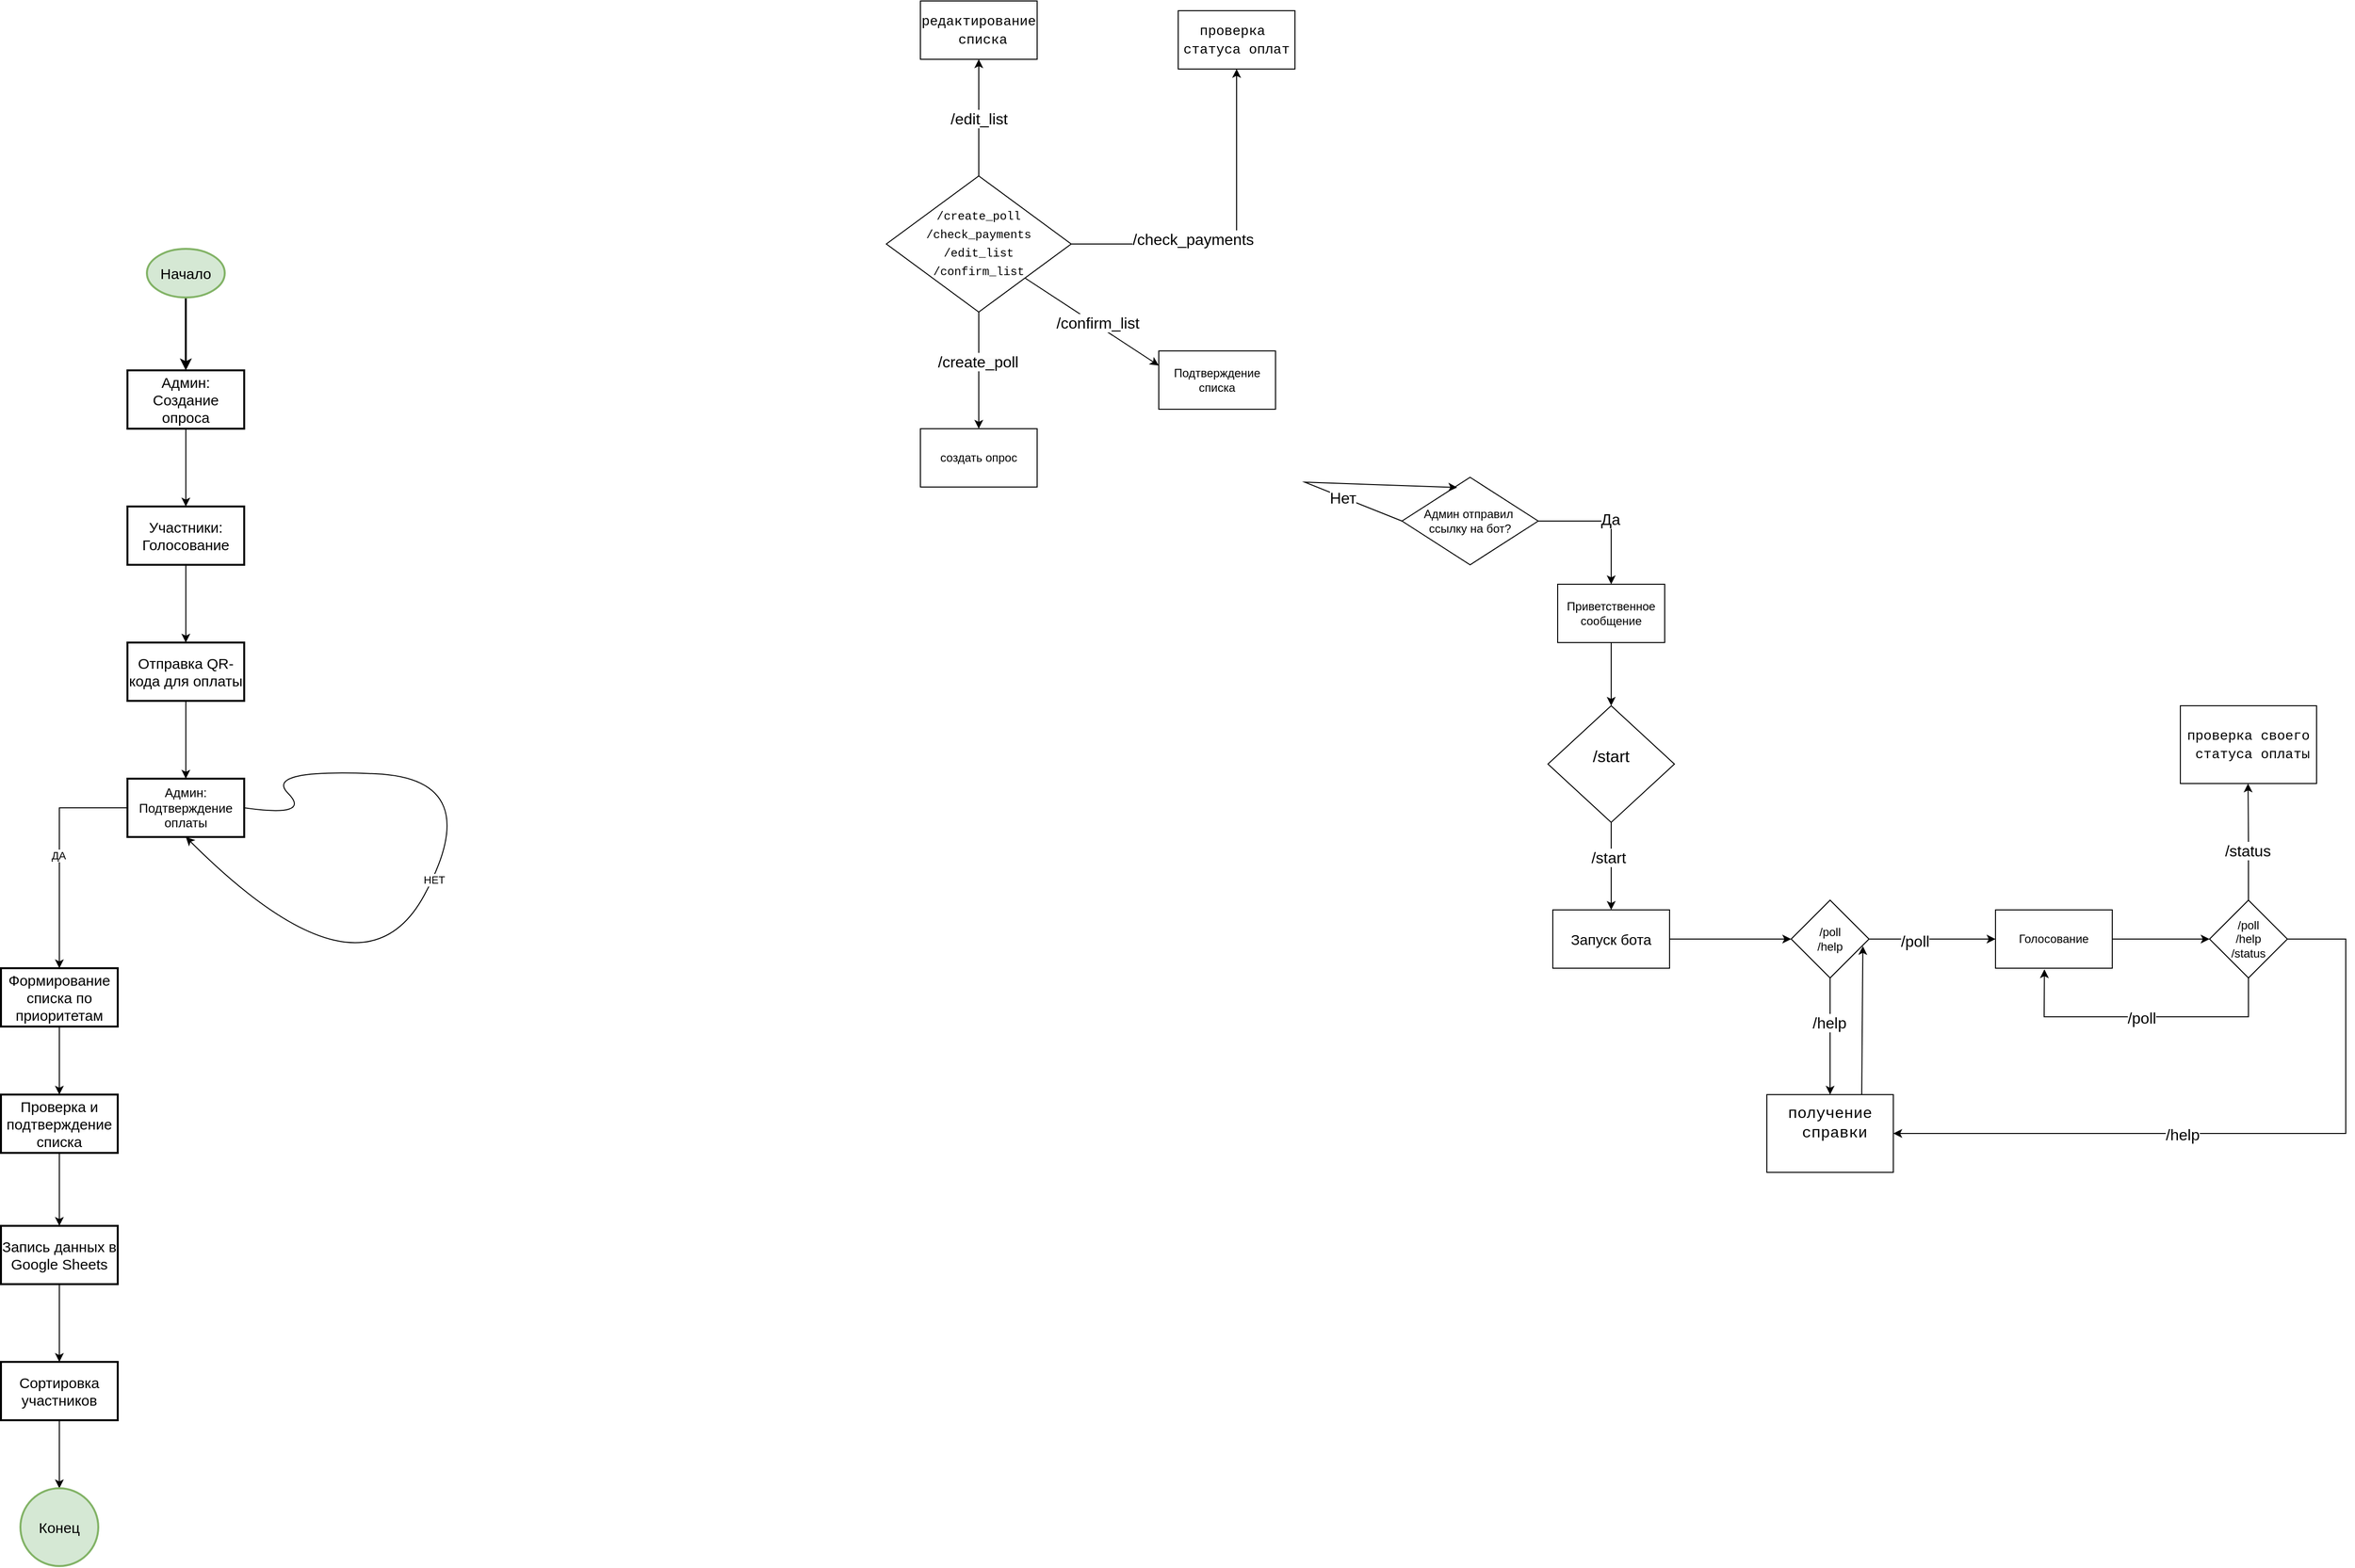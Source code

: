 <mxfile version="26.1.0">
  <diagram name="Страница — 1" id="Jb-5Hu8HWLz_g-Zm4u8E">
    <mxGraphModel dx="1542" dy="872" grid="1" gridSize="10" guides="1" tooltips="1" connect="1" arrows="1" fold="1" page="1" pageScale="1" pageWidth="3000" pageHeight="3000" math="0" shadow="0">
      <root>
        <mxCell id="0" />
        <mxCell id="1" parent="0" />
        <mxCell id="6FAnHJaDgQSI7gQvsbUK-6" value="" style="edgeStyle=orthogonalEdgeStyle;rounded=0;orthogonalLoop=1;jettySize=auto;html=1;" parent="1" source="6FAnHJaDgQSI7gQvsbUK-2" target="6FAnHJaDgQSI7gQvsbUK-5" edge="1">
          <mxGeometry relative="1" as="geometry" />
        </mxCell>
        <mxCell id="6FAnHJaDgQSI7gQvsbUK-7" value="&lt;font style=&quot;font-size: 16px;&quot;&gt;Да&lt;/font&gt;" style="edgeLabel;html=1;align=center;verticalAlign=middle;resizable=0;points=[];" parent="6FAnHJaDgQSI7gQvsbUK-6" vertex="1" connectable="0">
          <mxGeometry x="-0.191" y="2" relative="1" as="geometry">
            <mxPoint x="17" as="offset" />
          </mxGeometry>
        </mxCell>
        <mxCell id="6FAnHJaDgQSI7gQvsbUK-2" value="Админ отправил&amp;nbsp;&lt;div&gt;ссылку на бот?&lt;/div&gt;" style="rhombus;whiteSpace=wrap;html=1;rounded=0;fillColor=none;" parent="1" vertex="1">
          <mxGeometry x="1790" y="590" width="140" height="90" as="geometry" />
        </mxCell>
        <mxCell id="6FAnHJaDgQSI7gQvsbUK-5" value="Приветственное сообщение" style="rounded=0;whiteSpace=wrap;html=1;" parent="1" vertex="1">
          <mxGeometry x="1950" y="700" width="110" height="60" as="geometry" />
        </mxCell>
        <mxCell id="6FAnHJaDgQSI7gQvsbUK-30" value="" style="edgeStyle=orthogonalEdgeStyle;rounded=0;orthogonalLoop=1;jettySize=auto;html=1;" parent="1" source="6FAnHJaDgQSI7gQvsbUK-24" target="6FAnHJaDgQSI7gQvsbUK-29" edge="1">
          <mxGeometry relative="1" as="geometry" />
        </mxCell>
        <mxCell id="6FAnHJaDgQSI7gQvsbUK-31" value="&lt;span style=&quot;text-wrap-mode: wrap; background-color: rgb(251, 251, 251);&quot;&gt;&lt;font style=&quot;font-size: 16px;&quot;&gt;/create_poll&lt;/font&gt;&lt;/span&gt;" style="edgeLabel;html=1;align=center;verticalAlign=middle;resizable=0;points=[];" parent="6FAnHJaDgQSI7gQvsbUK-30" vertex="1" connectable="0">
          <mxGeometry x="-0.15" y="-1" relative="1" as="geometry">
            <mxPoint as="offset" />
          </mxGeometry>
        </mxCell>
        <mxCell id="6FAnHJaDgQSI7gQvsbUK-33" value="" style="edgeStyle=orthogonalEdgeStyle;rounded=0;orthogonalLoop=1;jettySize=auto;html=1;" parent="1" source="6FAnHJaDgQSI7gQvsbUK-24" target="6FAnHJaDgQSI7gQvsbUK-32" edge="1">
          <mxGeometry relative="1" as="geometry" />
        </mxCell>
        <mxCell id="6FAnHJaDgQSI7gQvsbUK-34" value="&lt;font style=&quot;font-size: 16px;&quot;&gt;/check_payments&lt;/font&gt;" style="edgeLabel;html=1;align=center;verticalAlign=middle;resizable=0;points=[];" parent="6FAnHJaDgQSI7gQvsbUK-33" vertex="1" connectable="0">
          <mxGeometry x="-0.295" y="5" relative="1" as="geometry">
            <mxPoint x="1" as="offset" />
          </mxGeometry>
        </mxCell>
        <mxCell id="6FAnHJaDgQSI7gQvsbUK-36" value="" style="edgeStyle=orthogonalEdgeStyle;rounded=0;orthogonalLoop=1;jettySize=auto;html=1;" parent="1" source="6FAnHJaDgQSI7gQvsbUK-24" target="6FAnHJaDgQSI7gQvsbUK-35" edge="1">
          <mxGeometry relative="1" as="geometry" />
        </mxCell>
        <mxCell id="6FAnHJaDgQSI7gQvsbUK-37" value="&lt;font style=&quot;font-size: 16px;&quot;&gt;/edit_list&lt;/font&gt;" style="edgeLabel;html=1;align=center;verticalAlign=middle;resizable=0;points=[];" parent="6FAnHJaDgQSI7gQvsbUK-36" vertex="1" connectable="0">
          <mxGeometry x="-0.015" relative="1" as="geometry">
            <mxPoint as="offset" />
          </mxGeometry>
        </mxCell>
        <mxCell id="6FAnHJaDgQSI7gQvsbUK-24" value="&lt;div style=&quot;font-family: Consolas, &amp;quot;Courier New&amp;quot;, monospace; line-height: 19px; white-space: pre;&quot;&gt;&lt;font&gt;/create_poll&lt;/font&gt;&lt;/div&gt;&lt;div style=&quot;font-family: Consolas, &amp;quot;Courier New&amp;quot;, monospace; line-height: 19px; white-space: pre;&quot;&gt;&lt;div style=&quot;line-height: 19px;&quot;&gt;&lt;span&gt;&lt;font&gt;/check_payments&lt;/font&gt;&lt;/span&gt;&lt;/div&gt;&lt;div style=&quot;line-height: 19px;&quot;&gt;&lt;div style=&quot;line-height: 19px;&quot;&gt;&lt;font&gt;/edit_list&lt;/font&gt;&lt;/div&gt;&lt;div style=&quot;line-height: 19px;&quot;&gt;&lt;div style=&quot;line-height: 19px;&quot;&gt;&lt;font&gt;/confirm_list&lt;/font&gt;&lt;/div&gt;&lt;/div&gt;&lt;/div&gt;&lt;/div&gt;" style="rhombus;whiteSpace=wrap;html=1;fillColor=none;" parent="1" vertex="1">
          <mxGeometry x="1260" y="280" width="190" height="140" as="geometry" />
        </mxCell>
        <mxCell id="6FAnHJaDgQSI7gQvsbUK-29" value="создать опрос" style="whiteSpace=wrap;html=1;fillColor=none;" parent="1" vertex="1">
          <mxGeometry x="1295" y="540" width="120" height="60" as="geometry" />
        </mxCell>
        <mxCell id="6FAnHJaDgQSI7gQvsbUK-32" value="&lt;div style=&quot;font-family: Consolas, &amp;quot;Courier New&amp;quot;, monospace; font-size: 14px; line-height: 19px; white-space: pre;&quot;&gt;&lt;span&gt;проверка&lt;/span&gt;&lt;span style=&quot;background-color: light-dark(#ffffff, var(--ge-dark-color, #121212));&quot;&gt; &lt;/span&gt;&lt;/div&gt;&lt;div style=&quot;font-family: Consolas, &amp;quot;Courier New&amp;quot;, monospace; font-size: 14px; line-height: 19px; white-space: pre;&quot;&gt;&lt;span style=&quot;background-color: light-dark(#ffffff, var(--ge-dark-color, #121212));&quot;&gt;статуса &lt;/span&gt;&lt;span&gt;оплат&lt;/span&gt;&lt;/div&gt;" style="whiteSpace=wrap;html=1;fillColor=none;" parent="1" vertex="1">
          <mxGeometry x="1560" y="110" width="120" height="60" as="geometry" />
        </mxCell>
        <mxCell id="6FAnHJaDgQSI7gQvsbUK-35" value="&lt;div style=&quot;font-family: Consolas, &amp;quot;Courier New&amp;quot;, monospace; font-size: 14px; line-height: 19px; white-space: pre;&quot;&gt;&lt;span&gt;редактирование&lt;/span&gt;&lt;/div&gt;&lt;div style=&quot;font-family: Consolas, &amp;quot;Courier New&amp;quot;, monospace; font-size: 14px; line-height: 19px; white-space: pre;&quot;&gt;&lt;span&gt; списка&lt;/span&gt;&lt;/div&gt;" style="whiteSpace=wrap;html=1;fillColor=none;" parent="1" vertex="1">
          <mxGeometry x="1295" y="100" width="120" height="60" as="geometry" />
        </mxCell>
        <mxCell id="6FAnHJaDgQSI7gQvsbUK-38" value="Подтверждение списка" style="rounded=0;whiteSpace=wrap;html=1;fillColor=none;" parent="1" vertex="1">
          <mxGeometry x="1540" y="460" width="120" height="60" as="geometry" />
        </mxCell>
        <mxCell id="6FAnHJaDgQSI7gQvsbUK-40" value="" style="endArrow=classic;html=1;rounded=0;entryX=0;entryY=0.25;entryDx=0;entryDy=0;exitX=1;exitY=1;exitDx=0;exitDy=0;" parent="1" source="6FAnHJaDgQSI7gQvsbUK-24" target="6FAnHJaDgQSI7gQvsbUK-38" edge="1">
          <mxGeometry width="50" height="50" relative="1" as="geometry">
            <mxPoint x="1410" y="425" as="sourcePoint" />
            <mxPoint x="1460" y="375" as="targetPoint" />
          </mxGeometry>
        </mxCell>
        <mxCell id="6FAnHJaDgQSI7gQvsbUK-41" value="&lt;font style=&quot;font-size: 16px;&quot;&gt;/confirm_list&lt;/font&gt;" style="edgeLabel;html=1;align=center;verticalAlign=middle;resizable=0;points=[];" parent="6FAnHJaDgQSI7gQvsbUK-40" vertex="1" connectable="0">
          <mxGeometry x="0.074" y="2" relative="1" as="geometry">
            <mxPoint y="-1" as="offset" />
          </mxGeometry>
        </mxCell>
        <mxCell id="6FAnHJaDgQSI7gQvsbUK-47" value="" style="edgeStyle=orthogonalEdgeStyle;rounded=0;orthogonalLoop=1;jettySize=auto;html=1;" parent="1" source="6FAnHJaDgQSI7gQvsbUK-44" target="6FAnHJaDgQSI7gQvsbUK-46" edge="1">
          <mxGeometry relative="1" as="geometry" />
        </mxCell>
        <mxCell id="6FAnHJaDgQSI7gQvsbUK-48" value="&lt;font style=&quot;font-size: 16px;&quot;&gt;/start&lt;/font&gt;" style="edgeLabel;html=1;align=center;verticalAlign=middle;resizable=0;points=[];" parent="6FAnHJaDgQSI7gQvsbUK-47" vertex="1" connectable="0">
          <mxGeometry x="-0.199" y="-3" relative="1" as="geometry">
            <mxPoint as="offset" />
          </mxGeometry>
        </mxCell>
        <mxCell id="6FAnHJaDgQSI7gQvsbUK-44" value="&lt;font style=&quot;font-size: 17px;&quot;&gt;/&lt;font style=&quot;&quot;&gt;start&lt;/font&gt;&lt;/font&gt;&lt;div&gt;&lt;br&gt;&lt;/div&gt;" style="rhombus;whiteSpace=wrap;html=1;fillColor=none;" parent="1" vertex="1">
          <mxGeometry x="1940" y="825" width="130" height="120" as="geometry" />
        </mxCell>
        <mxCell id="6FAnHJaDgQSI7gQvsbUK-51" value="" style="edgeStyle=orthogonalEdgeStyle;rounded=0;orthogonalLoop=1;jettySize=auto;html=1;" parent="1" source="6FAnHJaDgQSI7gQvsbUK-46" target="6FAnHJaDgQSI7gQvsbUK-50" edge="1">
          <mxGeometry relative="1" as="geometry" />
        </mxCell>
        <mxCell id="6FAnHJaDgQSI7gQvsbUK-46" value="&lt;font style=&quot;font-size: 15px;&quot;&gt;Запуск бота&lt;/font&gt;" style="whiteSpace=wrap;html=1;fillColor=none;" parent="1" vertex="1">
          <mxGeometry x="1945" y="1035" width="120" height="60" as="geometry" />
        </mxCell>
        <mxCell id="6FAnHJaDgQSI7gQvsbUK-49" value="" style="endArrow=classic;html=1;rounded=0;entryX=0.5;entryY=0;entryDx=0;entryDy=0;exitX=0.5;exitY=1;exitDx=0;exitDy=0;" parent="1" source="6FAnHJaDgQSI7gQvsbUK-5" target="6FAnHJaDgQSI7gQvsbUK-44" edge="1">
          <mxGeometry width="50" height="50" relative="1" as="geometry">
            <mxPoint x="2000" y="760" as="sourcePoint" />
            <mxPoint x="2056.406" y="795.625" as="targetPoint" />
          </mxGeometry>
        </mxCell>
        <mxCell id="6FAnHJaDgQSI7gQvsbUK-53" value="" style="edgeStyle=orthogonalEdgeStyle;rounded=0;orthogonalLoop=1;jettySize=auto;html=1;exitX=0.5;exitY=0;exitDx=0;exitDy=0;" parent="1" source="6FAnHJaDgQSI7gQvsbUK-64" edge="1">
          <mxGeometry relative="1" as="geometry">
            <mxPoint x="2659.58" y="1025" as="sourcePoint" />
            <mxPoint x="2659.58" y="905" as="targetPoint" />
          </mxGeometry>
        </mxCell>
        <mxCell id="6FAnHJaDgQSI7gQvsbUK-54" value="&lt;font style=&quot;font-size: 16px;&quot;&gt;/status&lt;/font&gt;" style="edgeLabel;html=1;align=center;verticalAlign=middle;resizable=0;points=[];" parent="6FAnHJaDgQSI7gQvsbUK-53" vertex="1" connectable="0">
          <mxGeometry x="-0.144" y="1" relative="1" as="geometry">
            <mxPoint as="offset" />
          </mxGeometry>
        </mxCell>
        <mxCell id="6FAnHJaDgQSI7gQvsbUK-56" value="" style="edgeStyle=orthogonalEdgeStyle;rounded=0;orthogonalLoop=1;jettySize=auto;html=1;" parent="1" source="6FAnHJaDgQSI7gQvsbUK-50" target="6FAnHJaDgQSI7gQvsbUK-55" edge="1">
          <mxGeometry relative="1" as="geometry" />
        </mxCell>
        <mxCell id="6FAnHJaDgQSI7gQvsbUK-57" value="&lt;font style=&quot;font-size: 16px;&quot;&gt;/help&lt;/font&gt;" style="edgeLabel;html=1;align=center;verticalAlign=middle;resizable=0;points=[];" parent="6FAnHJaDgQSI7gQvsbUK-56" vertex="1" connectable="0">
          <mxGeometry x="-0.236" y="-1" relative="1" as="geometry">
            <mxPoint as="offset" />
          </mxGeometry>
        </mxCell>
        <mxCell id="6FAnHJaDgQSI7gQvsbUK-62" value="" style="edgeStyle=orthogonalEdgeStyle;rounded=0;orthogonalLoop=1;jettySize=auto;html=1;" parent="1" source="6FAnHJaDgQSI7gQvsbUK-50" target="6FAnHJaDgQSI7gQvsbUK-61" edge="1">
          <mxGeometry relative="1" as="geometry" />
        </mxCell>
        <mxCell id="6FAnHJaDgQSI7gQvsbUK-63" value="&lt;font style=&quot;font-size: 16px;&quot;&gt;/poll&lt;/font&gt;" style="edgeLabel;html=1;align=center;verticalAlign=middle;resizable=0;points=[];" parent="6FAnHJaDgQSI7gQvsbUK-62" vertex="1" connectable="0">
          <mxGeometry x="-0.287" y="-2" relative="1" as="geometry">
            <mxPoint as="offset" />
          </mxGeometry>
        </mxCell>
        <mxCell id="6FAnHJaDgQSI7gQvsbUK-50" value="&lt;div&gt;&lt;span style=&quot;background-color: transparent; color: light-dark(rgb(0, 0, 0), rgb(255, 255, 255));&quot;&gt;/poll&lt;/span&gt;&lt;/div&gt;&lt;div&gt;&lt;span style=&quot;background-color: transparent; color: light-dark(rgb(0, 0, 0), rgb(255, 255, 255));&quot;&gt;/help&lt;/span&gt;&lt;/div&gt;" style="rhombus;whiteSpace=wrap;html=1;fillColor=none;" parent="1" vertex="1">
          <mxGeometry x="2190" y="1025" width="80" height="80" as="geometry" />
        </mxCell>
        <mxCell id="6FAnHJaDgQSI7gQvsbUK-52" value="&lt;div style=&quot;font-family: Consolas, &amp;quot;Courier New&amp;quot;, monospace; font-size: 14px; line-height: 19px; white-space: pre;&quot;&gt;&lt;span&gt;проверка своего&lt;/span&gt;&lt;/div&gt;&lt;div style=&quot;font-family: Consolas, &amp;quot;Courier New&amp;quot;, monospace; font-size: 14px; line-height: 19px; white-space: pre;&quot;&gt;&lt;span&gt; статуса оплаты&lt;/span&gt;&lt;/div&gt;" style="whiteSpace=wrap;html=1;fillColor=none;" parent="1" vertex="1">
          <mxGeometry x="2590" y="825" width="140" height="80" as="geometry" />
        </mxCell>
        <mxCell id="6FAnHJaDgQSI7gQvsbUK-55" value="&lt;div style=&quot;font-family: Consolas, &amp;quot;Courier New&amp;quot;, monospace; line-height: 19px; white-space: pre;&quot;&gt;&lt;div style=&quot;&quot;&gt;&lt;span&gt;&lt;font style=&quot;font-size: 16px;&quot;&gt;получение&lt;/font&gt;&lt;/span&gt;&lt;/div&gt;&lt;div style=&quot;&quot;&gt;&lt;span&gt;&lt;font style=&quot;font-size: 16px;&quot;&gt; справки&lt;/font&gt;&lt;/span&gt;&lt;/div&gt;&lt;span style=&quot;font-size: 14px; background-color: rgb(255, 255, 255);&quot;&gt;&lt;br&gt;&lt;/span&gt;&lt;/div&gt;" style="whiteSpace=wrap;html=1;fillColor=none;" parent="1" vertex="1">
          <mxGeometry x="2165" y="1225" width="130" height="80" as="geometry" />
        </mxCell>
        <mxCell id="6FAnHJaDgQSI7gQvsbUK-59" value="" style="endArrow=classic;html=1;rounded=0;entryX=0.405;entryY=0.116;entryDx=0;entryDy=0;entryPerimeter=0;" parent="1" target="6FAnHJaDgQSI7gQvsbUK-2" edge="1">
          <mxGeometry width="50" height="50" relative="1" as="geometry">
            <mxPoint x="1790" y="635" as="sourcePoint" />
            <mxPoint x="1840" y="585" as="targetPoint" />
            <Array as="points">
              <mxPoint x="1690" y="595" />
            </Array>
          </mxGeometry>
        </mxCell>
        <mxCell id="6FAnHJaDgQSI7gQvsbUK-60" value="&lt;font style=&quot;font-size: 16px;&quot;&gt;Нет&lt;/font&gt;" style="edgeLabel;html=1;align=center;verticalAlign=middle;resizable=0;points=[];" parent="6FAnHJaDgQSI7gQvsbUK-59" vertex="1" connectable="0">
          <mxGeometry x="-0.495" y="1" relative="1" as="geometry">
            <mxPoint x="1" as="offset" />
          </mxGeometry>
        </mxCell>
        <mxCell id="6FAnHJaDgQSI7gQvsbUK-65" value="" style="edgeStyle=orthogonalEdgeStyle;rounded=0;orthogonalLoop=1;jettySize=auto;html=1;" parent="1" source="6FAnHJaDgQSI7gQvsbUK-61" target="6FAnHJaDgQSI7gQvsbUK-64" edge="1">
          <mxGeometry relative="1" as="geometry" />
        </mxCell>
        <mxCell id="6FAnHJaDgQSI7gQvsbUK-61" value="Голосование" style="whiteSpace=wrap;html=1;fillColor=none;" parent="1" vertex="1">
          <mxGeometry x="2400" y="1035" width="120" height="60" as="geometry" />
        </mxCell>
        <mxCell id="6FAnHJaDgQSI7gQvsbUK-64" value="&lt;div&gt;&lt;span style=&quot;background-color: transparent; color: light-dark(rgb(0, 0, 0), rgb(255, 255, 255));&quot;&gt;/poll&lt;/span&gt;&lt;/div&gt;&lt;div&gt;&lt;span style=&quot;background-color: transparent; color: light-dark(rgb(0, 0, 0), rgb(255, 255, 255));&quot;&gt;/help&lt;/span&gt;&lt;/div&gt;&lt;div&gt;&lt;span style=&quot;background-color: transparent; color: light-dark(rgb(0, 0, 0), rgb(255, 255, 255));&quot;&gt;/status&lt;/span&gt;&lt;/div&gt;" style="rhombus;whiteSpace=wrap;html=1;fillColor=none;" parent="1" vertex="1">
          <mxGeometry x="2620" y="1025" width="80" height="80" as="geometry" />
        </mxCell>
        <mxCell id="6FAnHJaDgQSI7gQvsbUK-74" value="" style="endArrow=classic;html=1;rounded=0;entryX=0.921;entryY=0.59;entryDx=0;entryDy=0;entryPerimeter=0;exitX=0.75;exitY=0;exitDx=0;exitDy=0;" parent="1" source="6FAnHJaDgQSI7gQvsbUK-55" target="6FAnHJaDgQSI7gQvsbUK-50" edge="1">
          <mxGeometry width="50" height="50" relative="1" as="geometry">
            <mxPoint x="2260" y="1225" as="sourcePoint" />
            <mxPoint x="2310" y="1175" as="targetPoint" />
          </mxGeometry>
        </mxCell>
        <mxCell id="6FAnHJaDgQSI7gQvsbUK-78" value="" style="endArrow=classic;html=1;rounded=0;entryX=1;entryY=0.5;entryDx=0;entryDy=0;exitX=1;exitY=0.5;exitDx=0;exitDy=0;" parent="1" source="6FAnHJaDgQSI7gQvsbUK-64" target="6FAnHJaDgQSI7gQvsbUK-55" edge="1">
          <mxGeometry width="50" height="50" relative="1" as="geometry">
            <mxPoint x="2725" y="1095" as="sourcePoint" />
            <mxPoint x="2330" y="1295" as="targetPoint" />
            <Array as="points">
              <mxPoint x="2760" y="1065" />
              <mxPoint x="2760" y="1105" />
              <mxPoint x="2760" y="1265" />
            </Array>
          </mxGeometry>
        </mxCell>
        <mxCell id="6FAnHJaDgQSI7gQvsbUK-79" value="&lt;font style=&quot;font-size: 16px;&quot;&gt;/help&lt;/font&gt;" style="edgeLabel;html=1;align=center;verticalAlign=middle;resizable=0;points=[];" parent="6FAnHJaDgQSI7gQvsbUK-78" vertex="1" connectable="0">
          <mxGeometry x="0.18" y="1" relative="1" as="geometry">
            <mxPoint as="offset" />
          </mxGeometry>
        </mxCell>
        <mxCell id="6FAnHJaDgQSI7gQvsbUK-82" value="" style="endArrow=classic;html=1;rounded=0;exitX=0.5;exitY=1;exitDx=0;exitDy=0;entryX=0.419;entryY=1.019;entryDx=0;entryDy=0;entryPerimeter=0;" parent="1" source="6FAnHJaDgQSI7gQvsbUK-64" target="6FAnHJaDgQSI7gQvsbUK-61" edge="1">
          <mxGeometry width="50" height="50" relative="1" as="geometry">
            <mxPoint x="2640" y="1135" as="sourcePoint" />
            <mxPoint x="2450" y="1145" as="targetPoint" />
            <Array as="points">
              <mxPoint x="2660" y="1145" />
              <mxPoint x="2450" y="1145" />
            </Array>
          </mxGeometry>
        </mxCell>
        <mxCell id="6FAnHJaDgQSI7gQvsbUK-83" value="&lt;font style=&quot;font-size: 16px;&quot;&gt;/poll&lt;/font&gt;" style="edgeLabel;html=1;align=center;verticalAlign=middle;resizable=0;points=[];" parent="6FAnHJaDgQSI7gQvsbUK-82" vertex="1" connectable="0">
          <mxGeometry x="0.163" y="1" relative="1" as="geometry">
            <mxPoint x="24" as="offset" />
          </mxGeometry>
        </mxCell>
        <mxCell id="DNcha9Pwi-bw8J21Od16-33" value="" style="group" vertex="1" connectable="0" parent="1">
          <mxGeometry x="350" y="355" width="500" height="1355" as="geometry" />
        </mxCell>
        <mxCell id="DNcha9Pwi-bw8J21Od16-2" value="" style="edgeStyle=orthogonalEdgeStyle;rounded=0;orthogonalLoop=1;jettySize=auto;html=1;strokeWidth=2;" edge="1" parent="DNcha9Pwi-bw8J21Od16-33" source="6FAnHJaDgQSI7gQvsbUK-12" target="DNcha9Pwi-bw8J21Od16-1">
          <mxGeometry relative="1" as="geometry" />
        </mxCell>
        <mxCell id="6FAnHJaDgQSI7gQvsbUK-12" value="&lt;font style=&quot;font-size: 15px;&quot;&gt;Начало&lt;/font&gt;" style="ellipse;whiteSpace=wrap;html=1;fillColor=#d5e8d4;strokeColor=#82b366;strokeWidth=2;" parent="DNcha9Pwi-bw8J21Od16-33" vertex="1">
          <mxGeometry x="150" width="80" height="50" as="geometry" />
        </mxCell>
        <mxCell id="DNcha9Pwi-bw8J21Od16-4" value="" style="edgeStyle=orthogonalEdgeStyle;rounded=0;orthogonalLoop=1;jettySize=auto;html=1;" edge="1" parent="DNcha9Pwi-bw8J21Od16-33" source="DNcha9Pwi-bw8J21Od16-1" target="DNcha9Pwi-bw8J21Od16-3">
          <mxGeometry relative="1" as="geometry" />
        </mxCell>
        <mxCell id="DNcha9Pwi-bw8J21Od16-1" value="&lt;font style=&quot;font-size: 15px;&quot;&gt;Админ:&lt;/font&gt;&lt;div&gt;&lt;font style=&quot;font-size: 15px;&quot;&gt;Создание опроса&lt;/font&gt;&lt;/div&gt;" style="whiteSpace=wrap;html=1;fillColor=none;strokeColor=#000000;strokeWidth=2;" vertex="1" parent="DNcha9Pwi-bw8J21Od16-33">
          <mxGeometry x="130" y="125" width="120" height="60" as="geometry" />
        </mxCell>
        <mxCell id="DNcha9Pwi-bw8J21Od16-6" value="" style="edgeStyle=orthogonalEdgeStyle;rounded=0;orthogonalLoop=1;jettySize=auto;html=1;" edge="1" parent="DNcha9Pwi-bw8J21Od16-33" source="DNcha9Pwi-bw8J21Od16-3" target="DNcha9Pwi-bw8J21Od16-5">
          <mxGeometry relative="1" as="geometry" />
        </mxCell>
        <mxCell id="DNcha9Pwi-bw8J21Od16-3" value="&lt;font style=&quot;font-size: 15px;&quot;&gt;Участники:&lt;/font&gt;&lt;div&gt;&lt;font style=&quot;font-size: 15px;&quot;&gt;Голосование&lt;/font&gt;&lt;/div&gt;" style="whiteSpace=wrap;html=1;fillColor=none;strokeColor=#000000;strokeWidth=2;" vertex="1" parent="DNcha9Pwi-bw8J21Od16-33">
          <mxGeometry x="130" y="265" width="120" height="60" as="geometry" />
        </mxCell>
        <mxCell id="DNcha9Pwi-bw8J21Od16-8" value="" style="edgeStyle=orthogonalEdgeStyle;rounded=0;orthogonalLoop=1;jettySize=auto;html=1;" edge="1" parent="DNcha9Pwi-bw8J21Od16-33" source="DNcha9Pwi-bw8J21Od16-5" target="DNcha9Pwi-bw8J21Od16-7">
          <mxGeometry relative="1" as="geometry" />
        </mxCell>
        <mxCell id="DNcha9Pwi-bw8J21Od16-5" value="&lt;font style=&quot;font-size: 15px;&quot;&gt;Отправка QR-кода для оплаты&lt;/font&gt;" style="whiteSpace=wrap;html=1;fillColor=none;strokeColor=#000000;strokeWidth=2;" vertex="1" parent="DNcha9Pwi-bw8J21Od16-33">
          <mxGeometry x="130" y="405" width="120" height="60" as="geometry" />
        </mxCell>
        <mxCell id="DNcha9Pwi-bw8J21Od16-10" value="" style="edgeStyle=orthogonalEdgeStyle;rounded=0;orthogonalLoop=1;jettySize=auto;html=1;" edge="1" parent="DNcha9Pwi-bw8J21Od16-33" source="DNcha9Pwi-bw8J21Od16-7" target="DNcha9Pwi-bw8J21Od16-9">
          <mxGeometry relative="1" as="geometry">
            <Array as="points">
              <mxPoint x="60" y="575" />
              <mxPoint x="60" y="715" />
            </Array>
          </mxGeometry>
        </mxCell>
        <mxCell id="DNcha9Pwi-bw8J21Od16-17" value="ДА" style="edgeLabel;html=1;align=center;verticalAlign=middle;resizable=0;points=[];" vertex="1" connectable="0" parent="DNcha9Pwi-bw8J21Od16-10">
          <mxGeometry x="0.013" y="-1" relative="1" as="geometry">
            <mxPoint as="offset" />
          </mxGeometry>
        </mxCell>
        <mxCell id="DNcha9Pwi-bw8J21Od16-7" value="&lt;font style=&quot;font-size: 13px;&quot;&gt;Админ:&lt;/font&gt;&lt;div&gt;&lt;font style=&quot;font-size: 13px;&quot;&gt;Подтверждение оплаты&lt;/font&gt;&lt;/div&gt;" style="whiteSpace=wrap;html=1;fillColor=none;strokeColor=#000000;strokeWidth=2;" vertex="1" parent="DNcha9Pwi-bw8J21Od16-33">
          <mxGeometry x="130" y="545" width="120" height="60" as="geometry" />
        </mxCell>
        <mxCell id="DNcha9Pwi-bw8J21Od16-12" value="" style="edgeStyle=orthogonalEdgeStyle;rounded=0;orthogonalLoop=1;jettySize=auto;html=1;" edge="1" parent="DNcha9Pwi-bw8J21Od16-33" source="DNcha9Pwi-bw8J21Od16-9" target="DNcha9Pwi-bw8J21Od16-11">
          <mxGeometry relative="1" as="geometry" />
        </mxCell>
        <mxCell id="DNcha9Pwi-bw8J21Od16-9" value="&lt;font style=&quot;font-size: 15px;&quot;&gt;Формирование списка по приоритетам&lt;/font&gt;" style="whiteSpace=wrap;html=1;fillColor=none;strokeColor=#000000;strokeWidth=2;" vertex="1" parent="DNcha9Pwi-bw8J21Od16-33">
          <mxGeometry y="740" width="120" height="60" as="geometry" />
        </mxCell>
        <mxCell id="DNcha9Pwi-bw8J21Od16-14" value="" style="edgeStyle=orthogonalEdgeStyle;rounded=0;orthogonalLoop=1;jettySize=auto;html=1;" edge="1" parent="DNcha9Pwi-bw8J21Od16-33" source="DNcha9Pwi-bw8J21Od16-11" target="DNcha9Pwi-bw8J21Od16-13">
          <mxGeometry relative="1" as="geometry" />
        </mxCell>
        <mxCell id="DNcha9Pwi-bw8J21Od16-11" value="&lt;font style=&quot;font-size: 15px;&quot;&gt;Проверка и подтверждение списка&lt;/font&gt;" style="whiteSpace=wrap;html=1;fillColor=none;strokeColor=#000000;strokeWidth=2;" vertex="1" parent="DNcha9Pwi-bw8J21Od16-33">
          <mxGeometry y="870" width="120" height="60" as="geometry" />
        </mxCell>
        <mxCell id="DNcha9Pwi-bw8J21Od16-28" value="" style="edgeStyle=orthogonalEdgeStyle;rounded=0;orthogonalLoop=1;jettySize=auto;html=1;" edge="1" parent="DNcha9Pwi-bw8J21Od16-33" source="DNcha9Pwi-bw8J21Od16-13" target="DNcha9Pwi-bw8J21Od16-27">
          <mxGeometry relative="1" as="geometry" />
        </mxCell>
        <mxCell id="DNcha9Pwi-bw8J21Od16-13" value="&lt;span style=&quot;font-size: 15px;&quot;&gt;Запись данных в Google Sheets&lt;/span&gt;" style="whiteSpace=wrap;html=1;fillColor=none;strokeColor=#000000;strokeWidth=2;" vertex="1" parent="DNcha9Pwi-bw8J21Od16-33">
          <mxGeometry y="1005" width="120" height="60" as="geometry" />
        </mxCell>
        <mxCell id="DNcha9Pwi-bw8J21Od16-24" value="" style="curved=1;endArrow=classic;html=1;rounded=0;exitX=1;exitY=0.5;exitDx=0;exitDy=0;entryX=0.5;entryY=1;entryDx=0;entryDy=0;" edge="1" parent="DNcha9Pwi-bw8J21Od16-33" source="DNcha9Pwi-bw8J21Od16-7" target="DNcha9Pwi-bw8J21Od16-7">
          <mxGeometry width="50" height="50" relative="1" as="geometry">
            <mxPoint x="270" y="585" as="sourcePoint" />
            <mxPoint x="210" y="705" as="targetPoint" />
            <Array as="points">
              <mxPoint x="320" y="585" />
              <mxPoint x="270" y="535" />
              <mxPoint x="500" y="545" />
              <mxPoint x="370" y="785" />
            </Array>
          </mxGeometry>
        </mxCell>
        <mxCell id="DNcha9Pwi-bw8J21Od16-26" value="НЕТ" style="edgeLabel;html=1;align=center;verticalAlign=middle;resizable=0;points=[];" vertex="1" connectable="0" parent="DNcha9Pwi-bw8J21Od16-24">
          <mxGeometry x="0.088" y="1" relative="1" as="geometry">
            <mxPoint as="offset" />
          </mxGeometry>
        </mxCell>
        <mxCell id="DNcha9Pwi-bw8J21Od16-32" value="" style="edgeStyle=orthogonalEdgeStyle;rounded=0;orthogonalLoop=1;jettySize=auto;html=1;" edge="1" parent="DNcha9Pwi-bw8J21Od16-33" source="DNcha9Pwi-bw8J21Od16-27" target="DNcha9Pwi-bw8J21Od16-31">
          <mxGeometry relative="1" as="geometry" />
        </mxCell>
        <mxCell id="DNcha9Pwi-bw8J21Od16-27" value="&lt;font style=&quot;font-size: 15px;&quot;&gt;Сортировка участников&lt;/font&gt;" style="whiteSpace=wrap;html=1;fillColor=none;strokeColor=#000000;strokeWidth=2;" vertex="1" parent="DNcha9Pwi-bw8J21Od16-33">
          <mxGeometry y="1145" width="120" height="60" as="geometry" />
        </mxCell>
        <mxCell id="DNcha9Pwi-bw8J21Od16-31" value="&lt;font style=&quot;font-size: 15px;&quot;&gt;Конец&lt;/font&gt;" style="ellipse;whiteSpace=wrap;html=1;fillColor=#d5e8d4;strokeColor=#82b366;strokeWidth=2;" vertex="1" parent="DNcha9Pwi-bw8J21Od16-33">
          <mxGeometry x="20" y="1275" width="80" height="80" as="geometry" />
        </mxCell>
      </root>
    </mxGraphModel>
  </diagram>
</mxfile>
